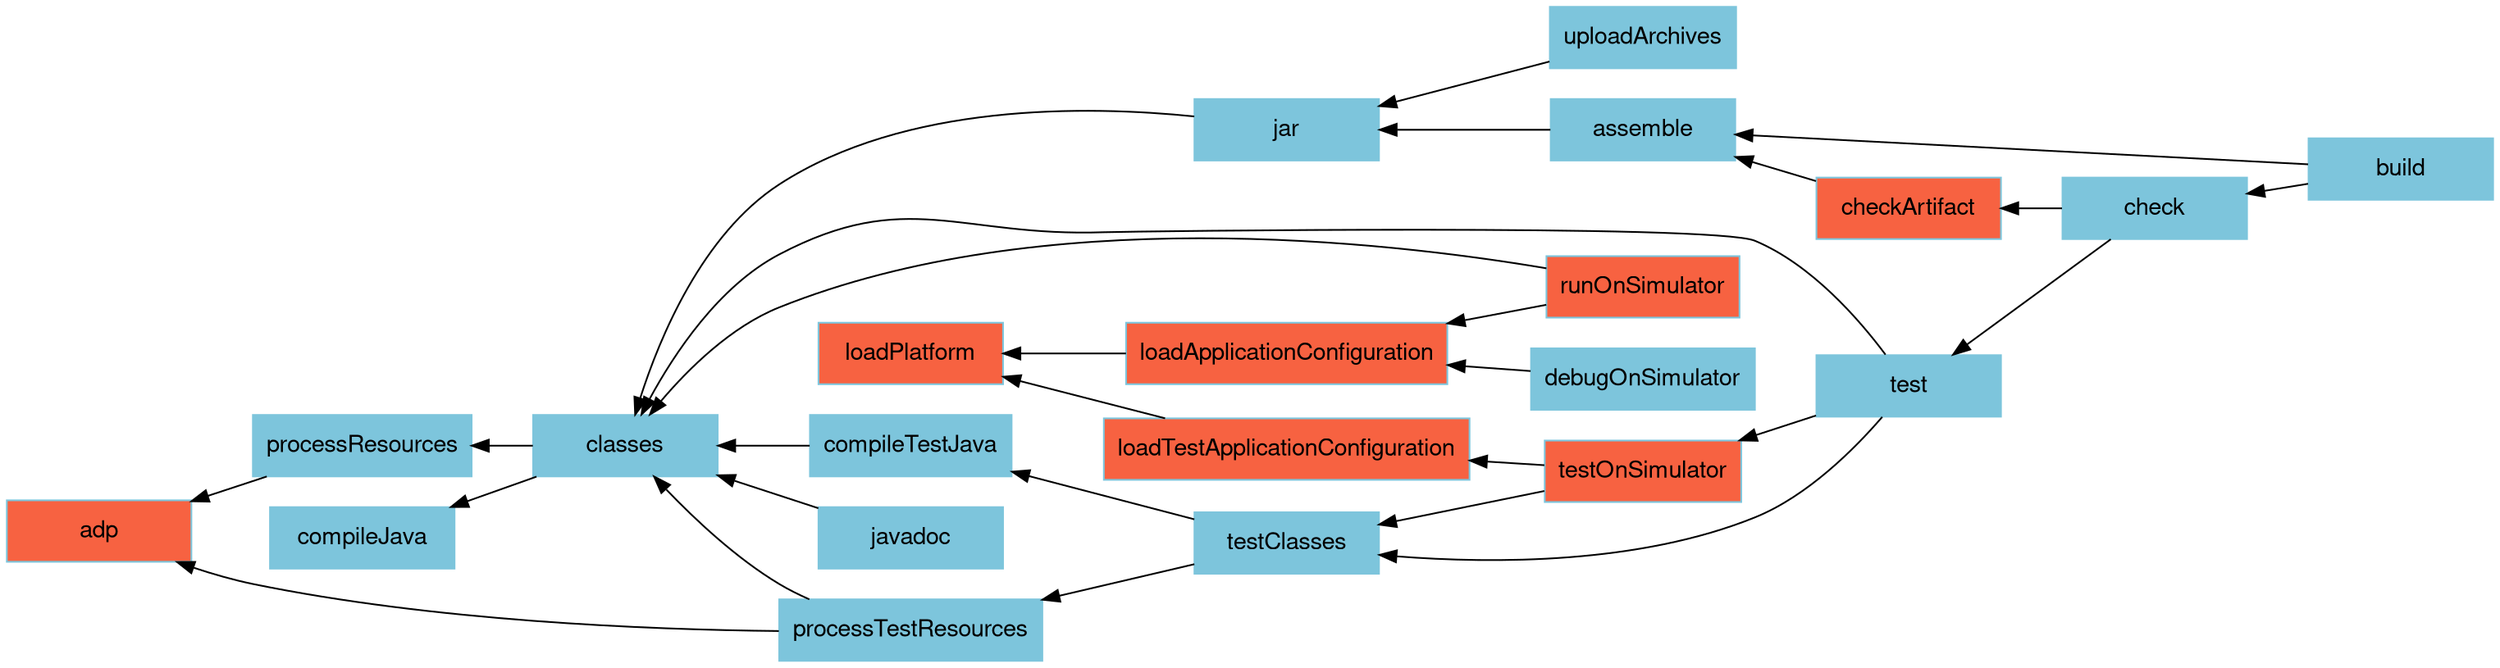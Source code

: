 digraph mygraph {
    rankdir="RL";
    fontname="Helvetica,Arial,sans-serif"
    node [
        shape = box
        width = 1.5
        color = "#7dc5dc"
        style = filled
        fontname="Helvetica,Arial,sans-serif"
    ]
    edge [fontname="Helvetica,Arial,sans-serif"]
    "adp" [fillcolor = "#f76241"]
    "checkArtifact" [fillcolor = "#f76241"]
    "loadPlatform" [fillcolor = "#f76241"]
    "loadApplicationConfiguration" [fillcolor = "#f76241"]
    "loadTestApplicationConfiguration" [fillcolor = "#f76241"]
    "runOnSimulator" [fillcolor = "#f76241"]
    "testOnSimulator" [fillcolor = "#f76241"]
    "build" -> "check"
    "check" -> "test"
    "test" -> "testOnSimulator"
    "test" -> "classes"
    "test" -> "testClasses"
    "testOnSimulator" -> "testClasses"
    "testOnSimulator" -> "loadTestApplicationConfiguration"
    "testClasses" -> "compileTestJava"
    "testClasses" -> "processTestResources"
    "loadTestApplicationConfiguration" -> "loadPlatform"
    "processResources" -> "adp"
    "processTestResources" -> "adp"
    "processTestResources" -> "classes"
    "compileTestJava" -> "classes"
    "javadoc" -> "classes"
    "classes" -> "compileJava"
    "classes" -> "processResources"
    "build" -> "assemble"
    "assemble" -> "jar"
    "uploadArchives" -> "jar"
    "jar" -> "classes"
    "runOnSimulator" -> "classes"
    "runOnSimulator" -> "loadApplicationConfiguration"
    "debugOnSimulator" -> "loadApplicationConfiguration"
    "loadApplicationConfiguration" -> "loadPlatform"
    "checkArtifact" -> "assemble"
    "check" -> "checkArtifact"
}